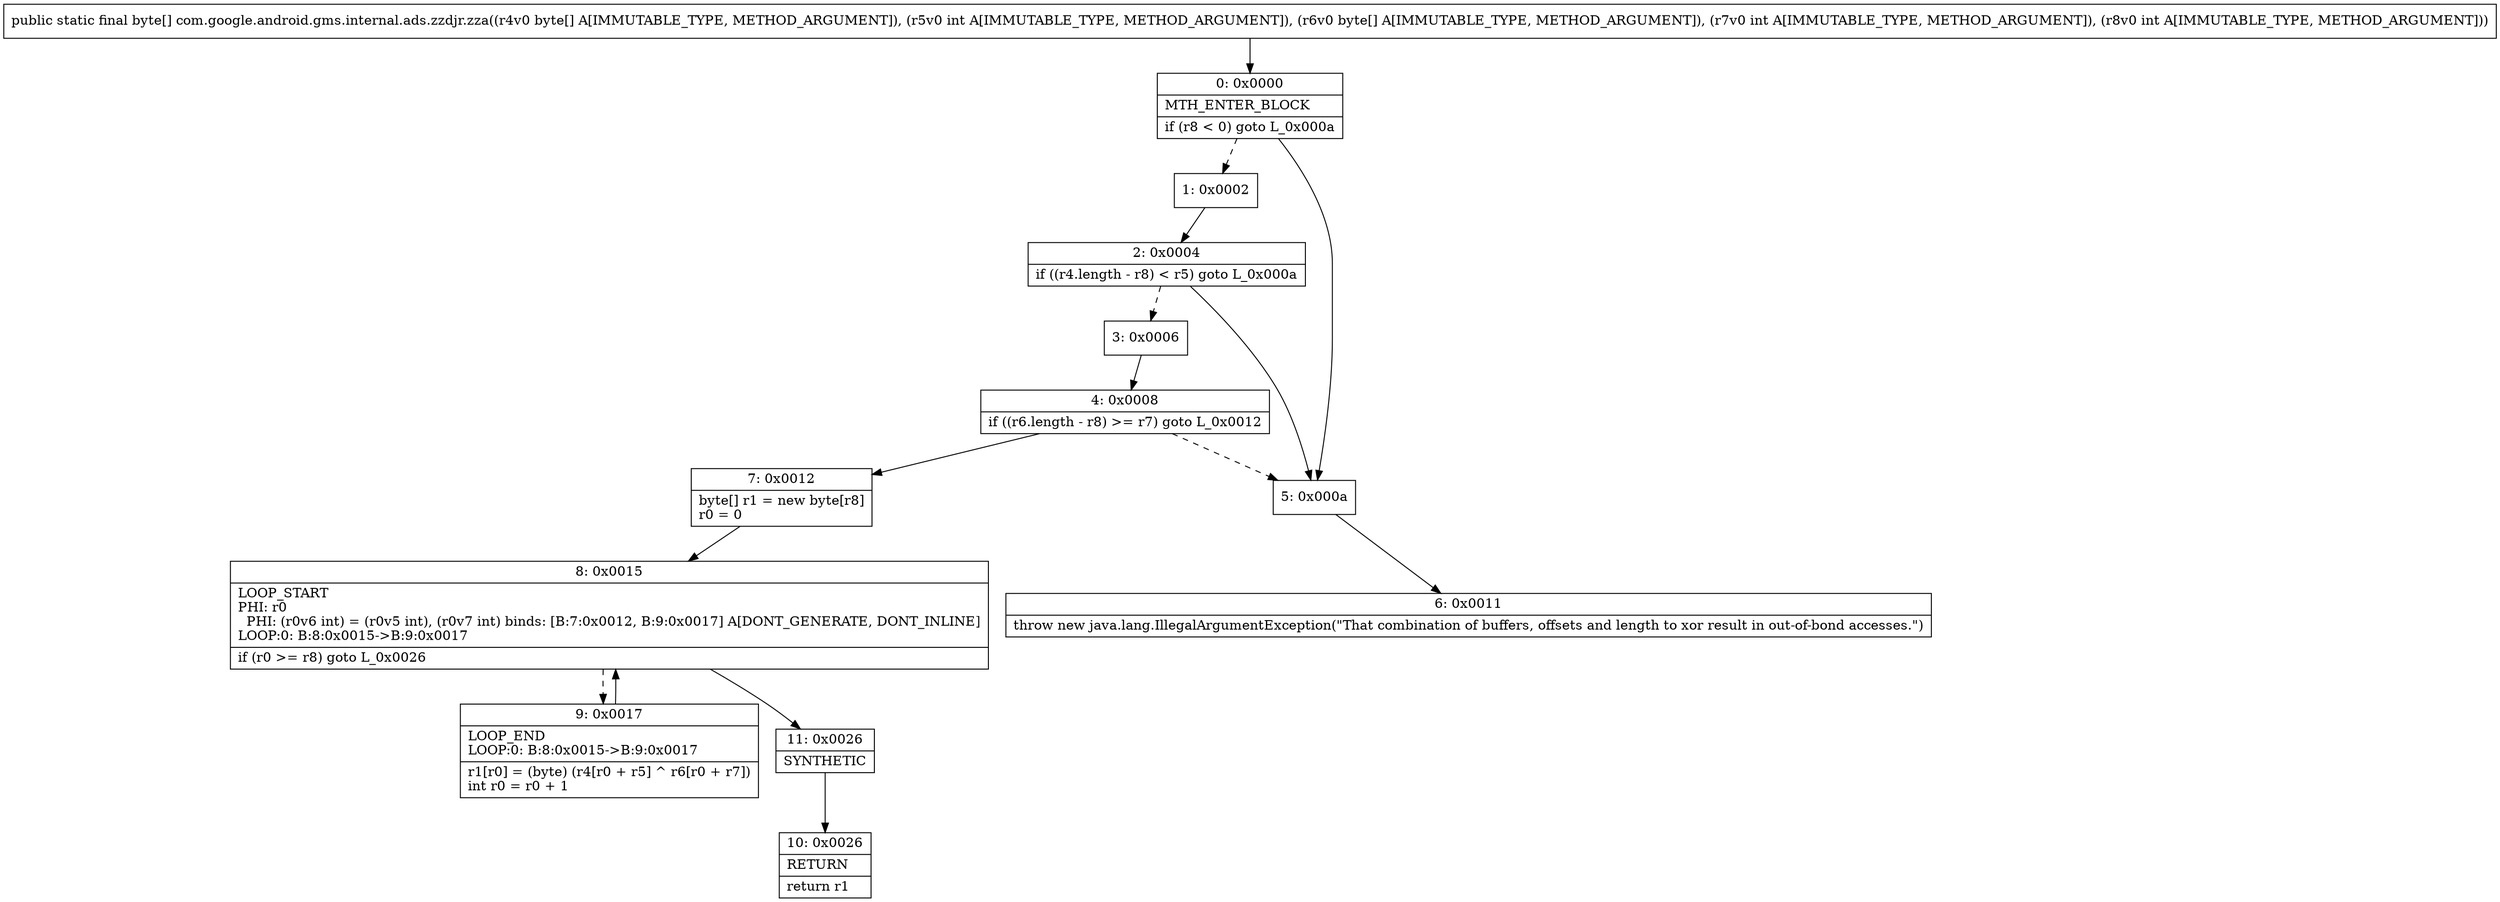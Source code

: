 digraph "CFG forcom.google.android.gms.internal.ads.zzdjr.zza([BI[BII)[B" {
Node_0 [shape=record,label="{0\:\ 0x0000|MTH_ENTER_BLOCK\l|if (r8 \< 0) goto L_0x000a\l}"];
Node_1 [shape=record,label="{1\:\ 0x0002}"];
Node_2 [shape=record,label="{2\:\ 0x0004|if ((r4.length \- r8) \< r5) goto L_0x000a\l}"];
Node_3 [shape=record,label="{3\:\ 0x0006}"];
Node_4 [shape=record,label="{4\:\ 0x0008|if ((r6.length \- r8) \>= r7) goto L_0x0012\l}"];
Node_5 [shape=record,label="{5\:\ 0x000a}"];
Node_6 [shape=record,label="{6\:\ 0x0011|throw new java.lang.IllegalArgumentException(\"That combination of buffers, offsets and length to xor result in out\-of\-bond accesses.\")\l}"];
Node_7 [shape=record,label="{7\:\ 0x0012|byte[] r1 = new byte[r8]\lr0 = 0\l}"];
Node_8 [shape=record,label="{8\:\ 0x0015|LOOP_START\lPHI: r0 \l  PHI: (r0v6 int) = (r0v5 int), (r0v7 int) binds: [B:7:0x0012, B:9:0x0017] A[DONT_GENERATE, DONT_INLINE]\lLOOP:0: B:8:0x0015\-\>B:9:0x0017\l|if (r0 \>= r8) goto L_0x0026\l}"];
Node_9 [shape=record,label="{9\:\ 0x0017|LOOP_END\lLOOP:0: B:8:0x0015\-\>B:9:0x0017\l|r1[r0] = (byte) (r4[r0 + r5] ^ r6[r0 + r7])\lint r0 = r0 + 1\l}"];
Node_10 [shape=record,label="{10\:\ 0x0026|RETURN\l|return r1\l}"];
Node_11 [shape=record,label="{11\:\ 0x0026|SYNTHETIC\l}"];
MethodNode[shape=record,label="{public static final byte[] com.google.android.gms.internal.ads.zzdjr.zza((r4v0 byte[] A[IMMUTABLE_TYPE, METHOD_ARGUMENT]), (r5v0 int A[IMMUTABLE_TYPE, METHOD_ARGUMENT]), (r6v0 byte[] A[IMMUTABLE_TYPE, METHOD_ARGUMENT]), (r7v0 int A[IMMUTABLE_TYPE, METHOD_ARGUMENT]), (r8v0 int A[IMMUTABLE_TYPE, METHOD_ARGUMENT])) }"];
MethodNode -> Node_0;
Node_0 -> Node_1[style=dashed];
Node_0 -> Node_5;
Node_1 -> Node_2;
Node_2 -> Node_3[style=dashed];
Node_2 -> Node_5;
Node_3 -> Node_4;
Node_4 -> Node_5[style=dashed];
Node_4 -> Node_7;
Node_5 -> Node_6;
Node_7 -> Node_8;
Node_8 -> Node_9[style=dashed];
Node_8 -> Node_11;
Node_9 -> Node_8;
Node_11 -> Node_10;
}

